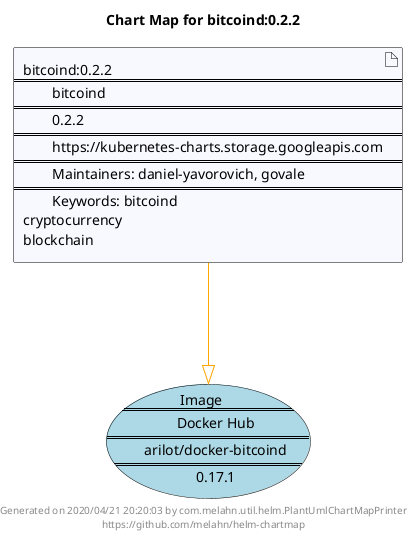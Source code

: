 @startuml
skinparam linetype ortho
skinparam backgroundColor white
skinparam usecaseBorderColor black
skinparam usecaseArrowColor LightSlateGray
skinparam artifactBorderColor black
skinparam artifactArrowColor LightSlateGray

title Chart Map for bitcoind:0.2.2

'There is one referenced Helm Chart
artifact "bitcoind:0.2.2\n====\n\tbitcoind\n====\n\t0.2.2\n====\n\thttps://kubernetes-charts.storage.googleapis.com\n====\n\tMaintainers: daniel-yavorovich, govale\n====\n\tKeywords: bitcoind\ncryptocurrency\nblockchain" as bitcoind_0_2_2 #GhostWhite

'There is one referenced Docker Image
usecase "Image\n====\n\tDocker Hub\n====\n\tarilot/docker-bitcoind\n====\n\t0.17.1" as arilot_docker_bitcoind_0_17_1 #LightBlue

'Chart Dependencies
bitcoind_0_2_2--[#orange]-|>arilot_docker_bitcoind_0_17_1

center footer Generated on 2020/04/21 20:20:03 by com.melahn.util.helm.PlantUmlChartMapPrinter\nhttps://github.com/melahn/helm-chartmap
@enduml
